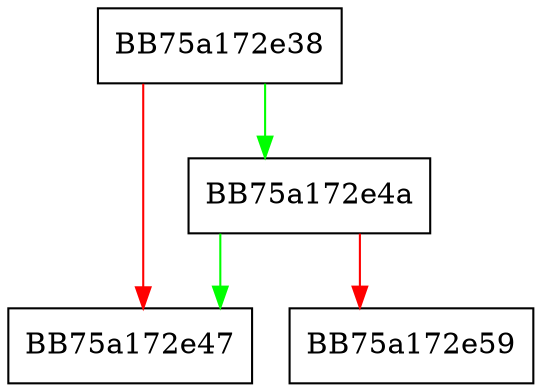digraph isZero {
  node [shape="box"];
  graph [splines=ortho];
  BB75a172e38 -> BB75a172e4a [color="green"];
  BB75a172e38 -> BB75a172e47 [color="red"];
  BB75a172e4a -> BB75a172e47 [color="green"];
  BB75a172e4a -> BB75a172e59 [color="red"];
}